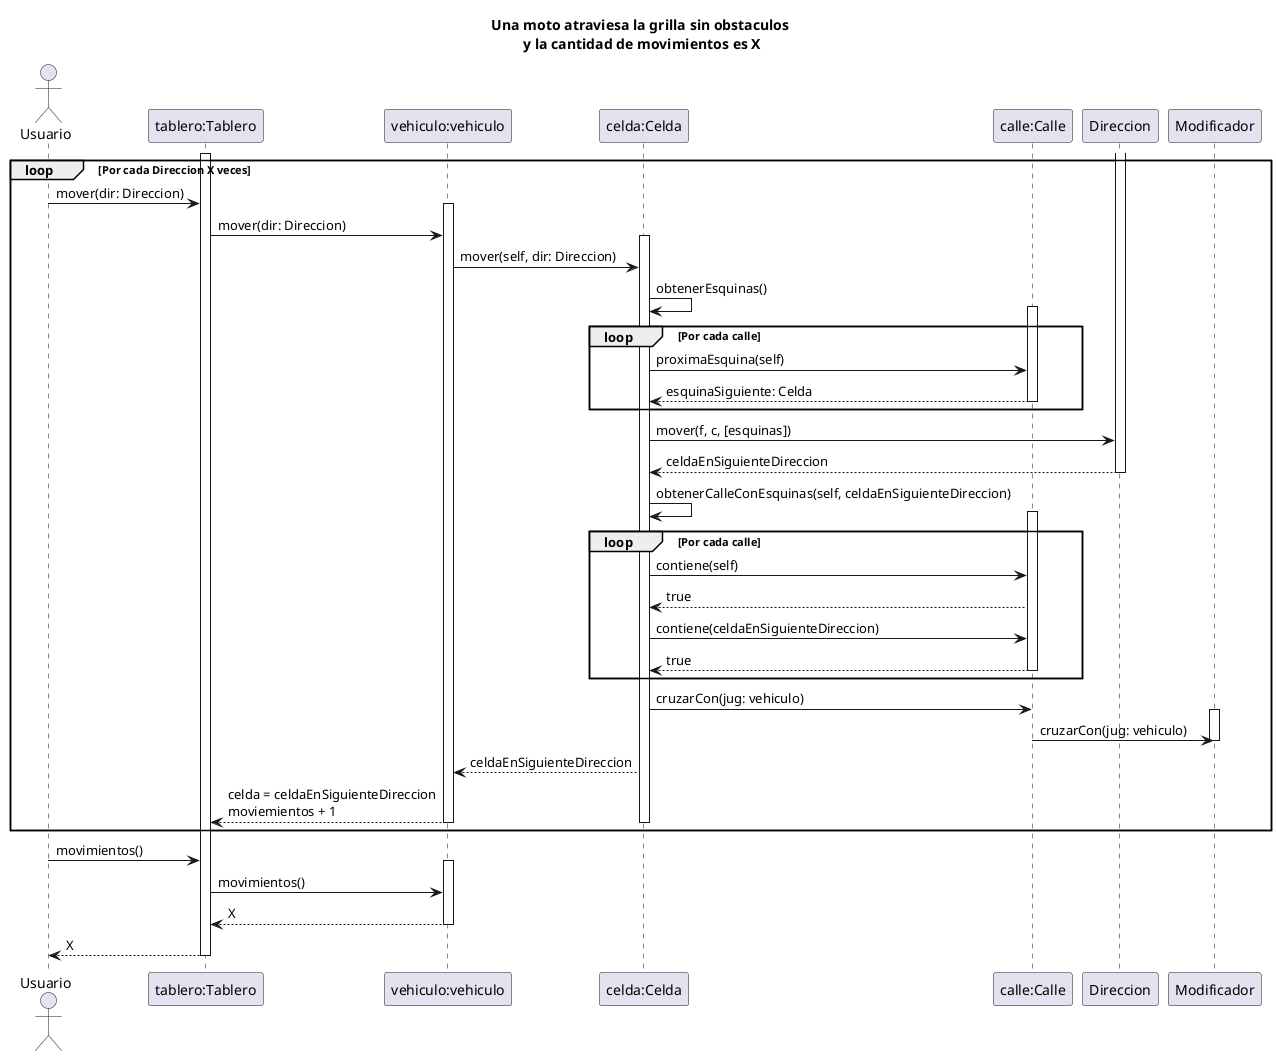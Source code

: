 @startuml sec-moto-atraviesa-grilla-sin-obs

title Una moto atraviesa la grilla sin obstaculos\n y la cantidad de movimientos es X

Actor Usuario as user
participant "tablero:Tablero" as tablero
participant "vehiculo:vehiculo" as vehiculo
participant "celda:Celda" as celda
participant "calle:Calle" as calle
participant "Direccion" as direccion
participant "Modificador" as modificador

activate tablero

loop Por cada Direccion X veces

    user -> tablero: mover(dir: Direccion)

    activate vehiculo

    tablero -> vehiculo: mover(dir: Direccion)

    activate celda

    vehiculo -> celda: mover(self, dir: Direccion)
    celda -> celda: obtenerEsquinas()

    loop Por cada calle
        activate calle

        celda -> calle: proximaEsquina(self)
        calle --> celda: esquinaSiguiente: Celda

        deactivate calle
    end

    activate direccion

    celda -> direccion: mover(f, c, [esquinas])
    direccion --> celda: celdaEnSiguienteDireccion

    deactivate direccion

    celda -> celda: obtenerCalleConEsquinas(self, celdaEnSiguienteDireccion)

    loop Por cada calle
        activate calle

        celda -> calle: contiene(self)
        calle --> celda: true
        celda -> calle: contiene(celdaEnSiguienteDireccion)
        calle --> celda: true

        deactivate calle
    end

    activate calle

    celda -> calle: cruzarCon(jug: vehiculo)

    activate modificador

    calle -> modificador: cruzarCon(jug: vehiculo)

    deactivate modificador
    deactivate calle

    celda --> vehiculo: celdaEnSiguienteDireccion
    vehiculo --> tablero: celda = celdaEnSiguienteDireccion\nmoviemientos + 1

    deactivate celda
    deactivate vehiculo

end


user -> tablero: movimientos()

activate vehiculo
tablero -> vehiculo: movimientos()
vehiculo --> tablero: X
deactivate vehiculo

tablero --> user: X

deactivate tablero

@enduml


@startuml secuencia-direccion-arriba

title Caso direccion arriba

participant "celdaActual:Celda" as celdaA
participant "arriba:Arriba" as arriba
participant "esquina: Celda" as celdaB

activate celdaA
activate arriba

celdaA -> arriba: mover(f, c, [esquinas])

loop Por cada esquina si f < fila
    activate celdaB

    arriba -> celdaB: fila()
    celdaB --> arriba: fila

    deactivate celdaB
end

arriba --> celdaA: esquinaConFilaMayor: Celda

deactivate arriba
deactivate celdaA

@enduml

@startuml secuencia-modificador-nulo

title Caso modificador nulo (calle vacia)

participant "calle:Calle" as calle
participant "nulo: Nulo" as nulo

activate calle
activate nulo

calle -> nulo: cruzarCon(jug: vehiculo)

deactivate calle
deactivate nulo

@enduml